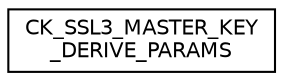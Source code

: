 digraph "Graphical Class Hierarchy"
{
  edge [fontname="Helvetica",fontsize="10",labelfontname="Helvetica",labelfontsize="10"];
  node [fontname="Helvetica",fontsize="10",shape=record];
  rankdir="LR";
  Node0 [label="CK_SSL3_MASTER_KEY\l_DERIVE_PARAMS",height=0.2,width=0.4,color="black", fillcolor="white", style="filled",URL="$struct_c_k___s_s_l3___m_a_s_t_e_r___k_e_y___d_e_r_i_v_e___p_a_r_a_m_s.html"];
}
